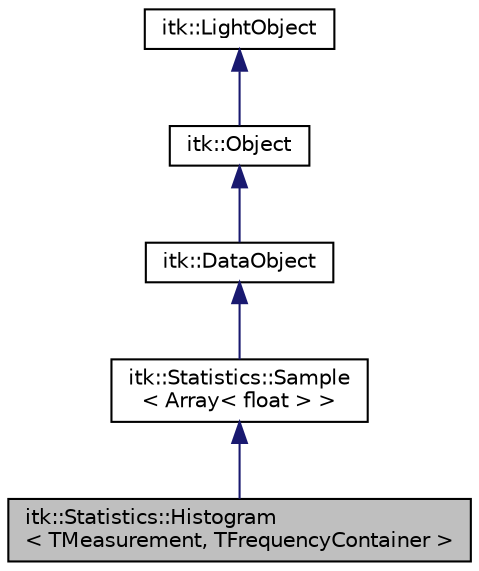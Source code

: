 digraph "itk::Statistics::Histogram&lt; TMeasurement, TFrequencyContainer &gt;"
{
 // LATEX_PDF_SIZE
  edge [fontname="Helvetica",fontsize="10",labelfontname="Helvetica",labelfontsize="10"];
  node [fontname="Helvetica",fontsize="10",shape=record];
  Node1 [label="itk::Statistics::Histogram\l\< TMeasurement, TFrequencyContainer \>",height=0.2,width=0.4,color="black", fillcolor="grey75", style="filled", fontcolor="black",tooltip="This class stores measurement vectors in the context of n-dimensional histogram."];
  Node2 -> Node1 [dir="back",color="midnightblue",fontsize="10",style="solid",fontname="Helvetica"];
  Node2 [label="itk::Statistics::Sample\l\< Array\< float \> \>",height=0.2,width=0.4,color="black", fillcolor="white", style="filled",URL="$classitk_1_1Statistics_1_1Sample.html",tooltip=" "];
  Node3 -> Node2 [dir="back",color="midnightblue",fontsize="10",style="solid",fontname="Helvetica"];
  Node3 [label="itk::DataObject",height=0.2,width=0.4,color="black", fillcolor="white", style="filled",URL="$classitk_1_1DataObject.html",tooltip="Base class for all data objects in ITK."];
  Node4 -> Node3 [dir="back",color="midnightblue",fontsize="10",style="solid",fontname="Helvetica"];
  Node4 [label="itk::Object",height=0.2,width=0.4,color="black", fillcolor="white", style="filled",URL="$classitk_1_1Object.html",tooltip="Base class for most ITK classes."];
  Node5 -> Node4 [dir="back",color="midnightblue",fontsize="10",style="solid",fontname="Helvetica"];
  Node5 [label="itk::LightObject",height=0.2,width=0.4,color="black", fillcolor="white", style="filled",URL="$classitk_1_1LightObject.html",tooltip="Light weight base class for most itk classes."];
}
